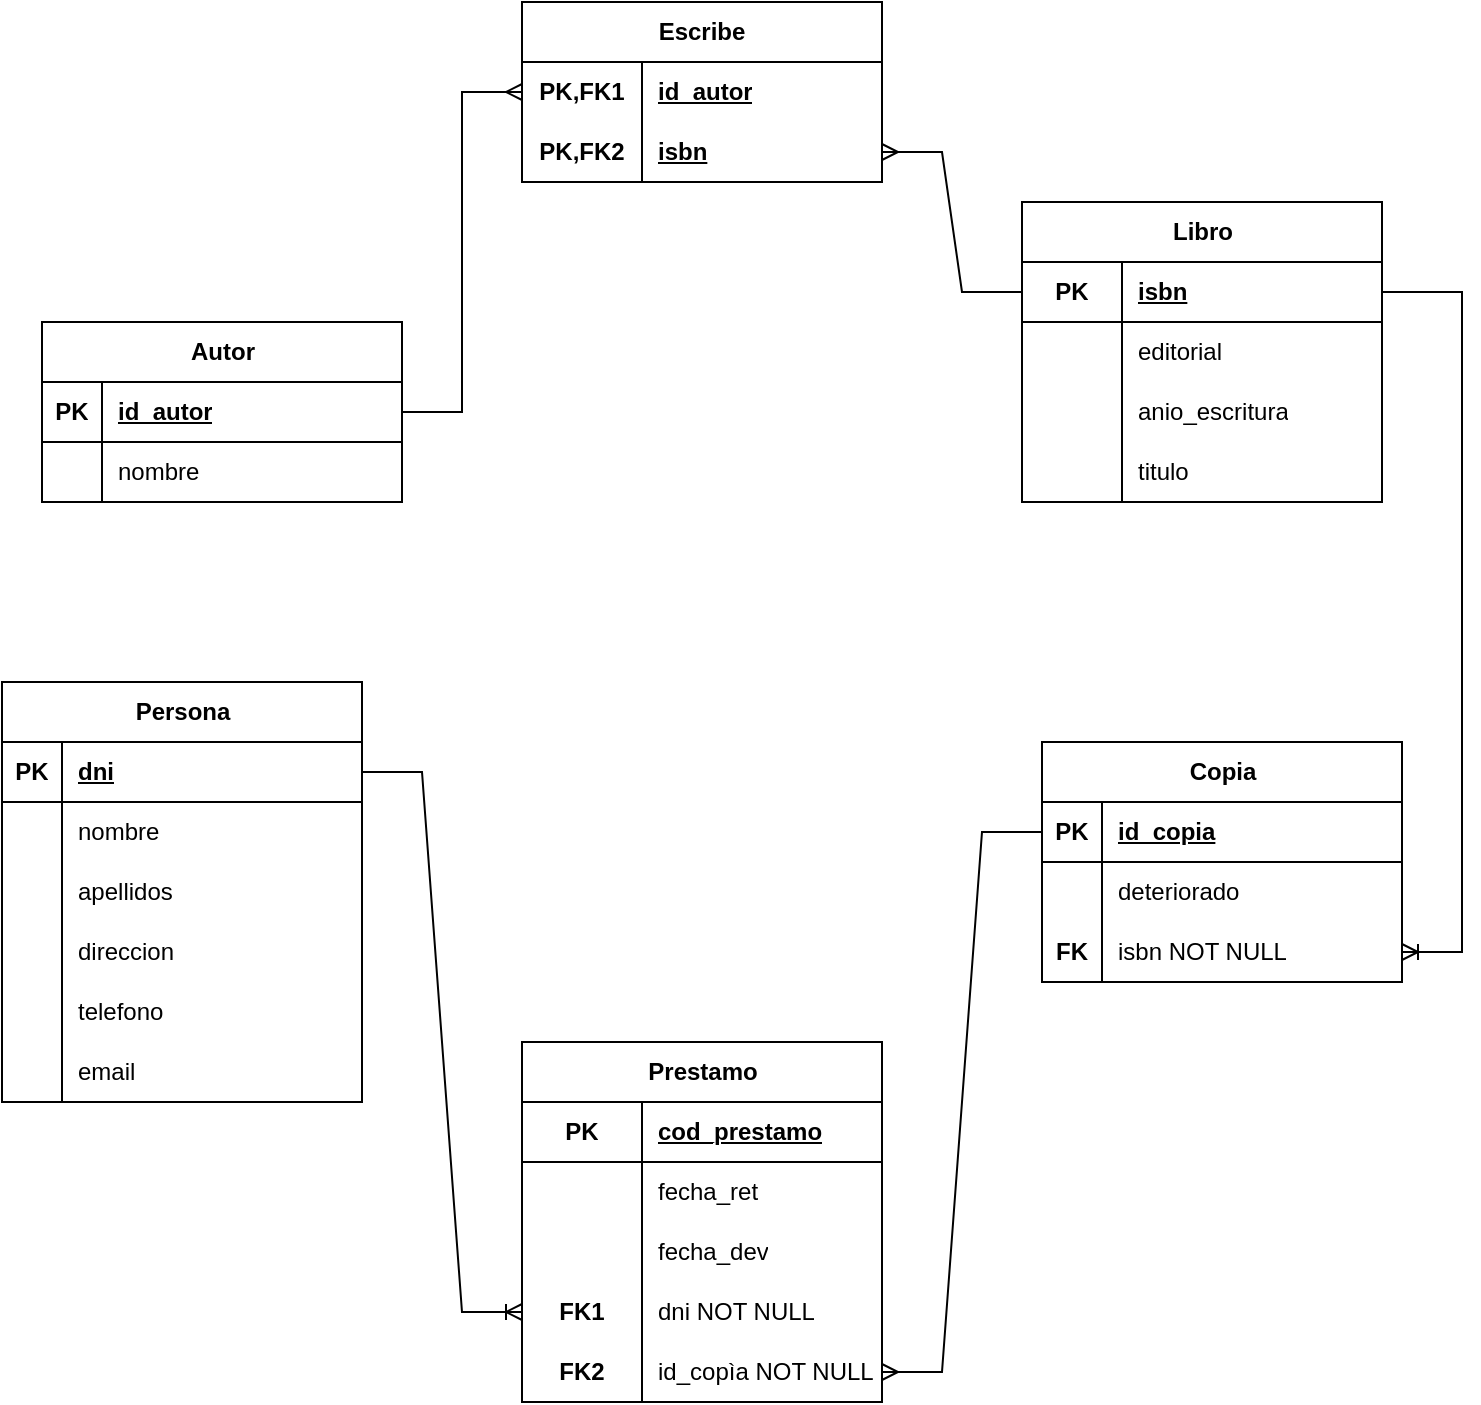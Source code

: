 <mxfile version="22.1.21" type="device">
  <diagram name="Página-1" id="P-5h5UV4D_t9oj7iMCKJ">
    <mxGraphModel dx="1434" dy="844" grid="1" gridSize="10" guides="1" tooltips="1" connect="1" arrows="1" fold="1" page="1" pageScale="1" pageWidth="827" pageHeight="1169" math="0" shadow="0">
      <root>
        <mxCell id="0" />
        <mxCell id="1" parent="0" />
        <mxCell id="MUojaJTW8JrNi8aAsuQx-83" value="Persona" style="shape=table;startSize=30;container=1;collapsible=1;childLayout=tableLayout;fixedRows=1;rowLines=0;fontStyle=1;align=center;resizeLast=1;html=1;" parent="1" vertex="1">
          <mxGeometry x="90" y="480" width="180" height="210" as="geometry" />
        </mxCell>
        <mxCell id="MUojaJTW8JrNi8aAsuQx-84" value="" style="shape=tableRow;horizontal=0;startSize=0;swimlaneHead=0;swimlaneBody=0;fillColor=none;collapsible=0;dropTarget=0;points=[[0,0.5],[1,0.5]];portConstraint=eastwest;top=0;left=0;right=0;bottom=1;" parent="MUojaJTW8JrNi8aAsuQx-83" vertex="1">
          <mxGeometry y="30" width="180" height="30" as="geometry" />
        </mxCell>
        <mxCell id="MUojaJTW8JrNi8aAsuQx-85" value="PK" style="shape=partialRectangle;connectable=0;fillColor=none;top=0;left=0;bottom=0;right=0;fontStyle=1;overflow=hidden;whiteSpace=wrap;html=1;" parent="MUojaJTW8JrNi8aAsuQx-84" vertex="1">
          <mxGeometry width="30" height="30" as="geometry">
            <mxRectangle width="30" height="30" as="alternateBounds" />
          </mxGeometry>
        </mxCell>
        <mxCell id="MUojaJTW8JrNi8aAsuQx-86" value="dni" style="shape=partialRectangle;connectable=0;fillColor=none;top=0;left=0;bottom=0;right=0;align=left;spacingLeft=6;fontStyle=5;overflow=hidden;whiteSpace=wrap;html=1;" parent="MUojaJTW8JrNi8aAsuQx-84" vertex="1">
          <mxGeometry x="30" width="150" height="30" as="geometry">
            <mxRectangle width="150" height="30" as="alternateBounds" />
          </mxGeometry>
        </mxCell>
        <mxCell id="MUojaJTW8JrNi8aAsuQx-87" value="" style="shape=tableRow;horizontal=0;startSize=0;swimlaneHead=0;swimlaneBody=0;fillColor=none;collapsible=0;dropTarget=0;points=[[0,0.5],[1,0.5]];portConstraint=eastwest;top=0;left=0;right=0;bottom=0;" parent="MUojaJTW8JrNi8aAsuQx-83" vertex="1">
          <mxGeometry y="60" width="180" height="30" as="geometry" />
        </mxCell>
        <mxCell id="MUojaJTW8JrNi8aAsuQx-88" value="" style="shape=partialRectangle;connectable=0;fillColor=none;top=0;left=0;bottom=0;right=0;editable=1;overflow=hidden;whiteSpace=wrap;html=1;" parent="MUojaJTW8JrNi8aAsuQx-87" vertex="1">
          <mxGeometry width="30" height="30" as="geometry">
            <mxRectangle width="30" height="30" as="alternateBounds" />
          </mxGeometry>
        </mxCell>
        <mxCell id="MUojaJTW8JrNi8aAsuQx-89" value="nombre" style="shape=partialRectangle;connectable=0;fillColor=none;top=0;left=0;bottom=0;right=0;align=left;spacingLeft=6;overflow=hidden;whiteSpace=wrap;html=1;" parent="MUojaJTW8JrNi8aAsuQx-87" vertex="1">
          <mxGeometry x="30" width="150" height="30" as="geometry">
            <mxRectangle width="150" height="30" as="alternateBounds" />
          </mxGeometry>
        </mxCell>
        <mxCell id="MUojaJTW8JrNi8aAsuQx-90" value="" style="shape=tableRow;horizontal=0;startSize=0;swimlaneHead=0;swimlaneBody=0;fillColor=none;collapsible=0;dropTarget=0;points=[[0,0.5],[1,0.5]];portConstraint=eastwest;top=0;left=0;right=0;bottom=0;" parent="MUojaJTW8JrNi8aAsuQx-83" vertex="1">
          <mxGeometry y="90" width="180" height="30" as="geometry" />
        </mxCell>
        <mxCell id="MUojaJTW8JrNi8aAsuQx-91" value="" style="shape=partialRectangle;connectable=0;fillColor=none;top=0;left=0;bottom=0;right=0;editable=1;overflow=hidden;whiteSpace=wrap;html=1;" parent="MUojaJTW8JrNi8aAsuQx-90" vertex="1">
          <mxGeometry width="30" height="30" as="geometry">
            <mxRectangle width="30" height="30" as="alternateBounds" />
          </mxGeometry>
        </mxCell>
        <mxCell id="MUojaJTW8JrNi8aAsuQx-92" value="apellidos" style="shape=partialRectangle;connectable=0;fillColor=none;top=0;left=0;bottom=0;right=0;align=left;spacingLeft=6;overflow=hidden;whiteSpace=wrap;html=1;" parent="MUojaJTW8JrNi8aAsuQx-90" vertex="1">
          <mxGeometry x="30" width="150" height="30" as="geometry">
            <mxRectangle width="150" height="30" as="alternateBounds" />
          </mxGeometry>
        </mxCell>
        <mxCell id="MUojaJTW8JrNi8aAsuQx-93" value="" style="shape=tableRow;horizontal=0;startSize=0;swimlaneHead=0;swimlaneBody=0;fillColor=none;collapsible=0;dropTarget=0;points=[[0,0.5],[1,0.5]];portConstraint=eastwest;top=0;left=0;right=0;bottom=0;" parent="MUojaJTW8JrNi8aAsuQx-83" vertex="1">
          <mxGeometry y="120" width="180" height="30" as="geometry" />
        </mxCell>
        <mxCell id="MUojaJTW8JrNi8aAsuQx-94" value="" style="shape=partialRectangle;connectable=0;fillColor=none;top=0;left=0;bottom=0;right=0;editable=1;overflow=hidden;whiteSpace=wrap;html=1;" parent="MUojaJTW8JrNi8aAsuQx-93" vertex="1">
          <mxGeometry width="30" height="30" as="geometry">
            <mxRectangle width="30" height="30" as="alternateBounds" />
          </mxGeometry>
        </mxCell>
        <mxCell id="MUojaJTW8JrNi8aAsuQx-95" value="direccion" style="shape=partialRectangle;connectable=0;fillColor=none;top=0;left=0;bottom=0;right=0;align=left;spacingLeft=6;overflow=hidden;whiteSpace=wrap;html=1;" parent="MUojaJTW8JrNi8aAsuQx-93" vertex="1">
          <mxGeometry x="30" width="150" height="30" as="geometry">
            <mxRectangle width="150" height="30" as="alternateBounds" />
          </mxGeometry>
        </mxCell>
        <mxCell id="MUojaJTW8JrNi8aAsuQx-123" value="" style="shape=tableRow;horizontal=0;startSize=0;swimlaneHead=0;swimlaneBody=0;fillColor=none;collapsible=0;dropTarget=0;points=[[0,0.5],[1,0.5]];portConstraint=eastwest;top=0;left=0;right=0;bottom=0;" parent="MUojaJTW8JrNi8aAsuQx-83" vertex="1">
          <mxGeometry y="150" width="180" height="30" as="geometry" />
        </mxCell>
        <mxCell id="MUojaJTW8JrNi8aAsuQx-124" value="" style="shape=partialRectangle;connectable=0;fillColor=none;top=0;left=0;bottom=0;right=0;editable=1;overflow=hidden;whiteSpace=wrap;html=1;" parent="MUojaJTW8JrNi8aAsuQx-123" vertex="1">
          <mxGeometry width="30" height="30" as="geometry">
            <mxRectangle width="30" height="30" as="alternateBounds" />
          </mxGeometry>
        </mxCell>
        <mxCell id="MUojaJTW8JrNi8aAsuQx-125" value="telefono" style="shape=partialRectangle;connectable=0;fillColor=none;top=0;left=0;bottom=0;right=0;align=left;spacingLeft=6;overflow=hidden;whiteSpace=wrap;html=1;" parent="MUojaJTW8JrNi8aAsuQx-123" vertex="1">
          <mxGeometry x="30" width="150" height="30" as="geometry">
            <mxRectangle width="150" height="30" as="alternateBounds" />
          </mxGeometry>
        </mxCell>
        <mxCell id="MUojaJTW8JrNi8aAsuQx-126" value="" style="shape=tableRow;horizontal=0;startSize=0;swimlaneHead=0;swimlaneBody=0;fillColor=none;collapsible=0;dropTarget=0;points=[[0,0.5],[1,0.5]];portConstraint=eastwest;top=0;left=0;right=0;bottom=0;" parent="MUojaJTW8JrNi8aAsuQx-83" vertex="1">
          <mxGeometry y="180" width="180" height="30" as="geometry" />
        </mxCell>
        <mxCell id="MUojaJTW8JrNi8aAsuQx-127" value="" style="shape=partialRectangle;connectable=0;fillColor=none;top=0;left=0;bottom=0;right=0;editable=1;overflow=hidden;whiteSpace=wrap;html=1;" parent="MUojaJTW8JrNi8aAsuQx-126" vertex="1">
          <mxGeometry width="30" height="30" as="geometry">
            <mxRectangle width="30" height="30" as="alternateBounds" />
          </mxGeometry>
        </mxCell>
        <mxCell id="MUojaJTW8JrNi8aAsuQx-128" value="email" style="shape=partialRectangle;connectable=0;fillColor=none;top=0;left=0;bottom=0;right=0;align=left;spacingLeft=6;overflow=hidden;whiteSpace=wrap;html=1;" parent="MUojaJTW8JrNi8aAsuQx-126" vertex="1">
          <mxGeometry x="30" width="150" height="30" as="geometry">
            <mxRectangle width="150" height="30" as="alternateBounds" />
          </mxGeometry>
        </mxCell>
        <mxCell id="MUojaJTW8JrNi8aAsuQx-44" value="Autor" style="shape=table;startSize=30;container=1;collapsible=1;childLayout=tableLayout;fixedRows=1;rowLines=0;fontStyle=1;align=center;resizeLast=1;html=1;" parent="1" vertex="1">
          <mxGeometry x="110" y="300" width="180" height="90" as="geometry" />
        </mxCell>
        <mxCell id="MUojaJTW8JrNi8aAsuQx-45" value="" style="shape=tableRow;horizontal=0;startSize=0;swimlaneHead=0;swimlaneBody=0;fillColor=none;collapsible=0;dropTarget=0;points=[[0,0.5],[1,0.5]];portConstraint=eastwest;top=0;left=0;right=0;bottom=1;" parent="MUojaJTW8JrNi8aAsuQx-44" vertex="1">
          <mxGeometry y="30" width="180" height="30" as="geometry" />
        </mxCell>
        <mxCell id="MUojaJTW8JrNi8aAsuQx-46" value="PK" style="shape=partialRectangle;connectable=0;fillColor=none;top=0;left=0;bottom=0;right=0;fontStyle=1;overflow=hidden;whiteSpace=wrap;html=1;" parent="MUojaJTW8JrNi8aAsuQx-45" vertex="1">
          <mxGeometry width="30" height="30" as="geometry">
            <mxRectangle width="30" height="30" as="alternateBounds" />
          </mxGeometry>
        </mxCell>
        <mxCell id="MUojaJTW8JrNi8aAsuQx-47" value="id_autor" style="shape=partialRectangle;connectable=0;fillColor=none;top=0;left=0;bottom=0;right=0;align=left;spacingLeft=6;fontStyle=5;overflow=hidden;whiteSpace=wrap;html=1;" parent="MUojaJTW8JrNi8aAsuQx-45" vertex="1">
          <mxGeometry x="30" width="150" height="30" as="geometry">
            <mxRectangle width="150" height="30" as="alternateBounds" />
          </mxGeometry>
        </mxCell>
        <mxCell id="MUojaJTW8JrNi8aAsuQx-48" value="" style="shape=tableRow;horizontal=0;startSize=0;swimlaneHead=0;swimlaneBody=0;fillColor=none;collapsible=0;dropTarget=0;points=[[0,0.5],[1,0.5]];portConstraint=eastwest;top=0;left=0;right=0;bottom=0;" parent="MUojaJTW8JrNi8aAsuQx-44" vertex="1">
          <mxGeometry y="60" width="180" height="30" as="geometry" />
        </mxCell>
        <mxCell id="MUojaJTW8JrNi8aAsuQx-49" value="" style="shape=partialRectangle;connectable=0;fillColor=none;top=0;left=0;bottom=0;right=0;editable=1;overflow=hidden;whiteSpace=wrap;html=1;" parent="MUojaJTW8JrNi8aAsuQx-48" vertex="1">
          <mxGeometry width="30" height="30" as="geometry">
            <mxRectangle width="30" height="30" as="alternateBounds" />
          </mxGeometry>
        </mxCell>
        <mxCell id="MUojaJTW8JrNi8aAsuQx-50" value="nombre" style="shape=partialRectangle;connectable=0;fillColor=none;top=0;left=0;bottom=0;right=0;align=left;spacingLeft=6;overflow=hidden;whiteSpace=wrap;html=1;" parent="MUojaJTW8JrNi8aAsuQx-48" vertex="1">
          <mxGeometry x="30" width="150" height="30" as="geometry">
            <mxRectangle width="150" height="30" as="alternateBounds" />
          </mxGeometry>
        </mxCell>
        <mxCell id="MUojaJTW8JrNi8aAsuQx-57" value="Libro" style="shape=table;startSize=30;container=1;collapsible=1;childLayout=tableLayout;fixedRows=1;rowLines=0;fontStyle=1;align=center;resizeLast=1;html=1;" parent="1" vertex="1">
          <mxGeometry x="600" y="240" width="180" height="150" as="geometry" />
        </mxCell>
        <mxCell id="MUojaJTW8JrNi8aAsuQx-58" value="" style="shape=tableRow;horizontal=0;startSize=0;swimlaneHead=0;swimlaneBody=0;fillColor=none;collapsible=0;dropTarget=0;points=[[0,0.5],[1,0.5]];portConstraint=eastwest;top=0;left=0;right=0;bottom=1;" parent="MUojaJTW8JrNi8aAsuQx-57" vertex="1">
          <mxGeometry y="30" width="180" height="30" as="geometry" />
        </mxCell>
        <mxCell id="MUojaJTW8JrNi8aAsuQx-59" value="PK" style="shape=partialRectangle;connectable=0;fillColor=none;top=0;left=0;bottom=0;right=0;fontStyle=1;overflow=hidden;whiteSpace=wrap;html=1;" parent="MUojaJTW8JrNi8aAsuQx-58" vertex="1">
          <mxGeometry width="50" height="30" as="geometry">
            <mxRectangle width="50" height="30" as="alternateBounds" />
          </mxGeometry>
        </mxCell>
        <mxCell id="MUojaJTW8JrNi8aAsuQx-60" value="isbn" style="shape=partialRectangle;connectable=0;fillColor=none;top=0;left=0;bottom=0;right=0;align=left;spacingLeft=6;fontStyle=5;overflow=hidden;whiteSpace=wrap;html=1;" parent="MUojaJTW8JrNi8aAsuQx-58" vertex="1">
          <mxGeometry x="50" width="130" height="30" as="geometry">
            <mxRectangle width="130" height="30" as="alternateBounds" />
          </mxGeometry>
        </mxCell>
        <mxCell id="MUojaJTW8JrNi8aAsuQx-61" value="" style="shape=tableRow;horizontal=0;startSize=0;swimlaneHead=0;swimlaneBody=0;fillColor=none;collapsible=0;dropTarget=0;points=[[0,0.5],[1,0.5]];portConstraint=eastwest;top=0;left=0;right=0;bottom=0;" parent="MUojaJTW8JrNi8aAsuQx-57" vertex="1">
          <mxGeometry y="60" width="180" height="30" as="geometry" />
        </mxCell>
        <mxCell id="MUojaJTW8JrNi8aAsuQx-62" value="" style="shape=partialRectangle;connectable=0;fillColor=none;top=0;left=0;bottom=0;right=0;editable=1;overflow=hidden;whiteSpace=wrap;html=1;" parent="MUojaJTW8JrNi8aAsuQx-61" vertex="1">
          <mxGeometry width="50" height="30" as="geometry">
            <mxRectangle width="50" height="30" as="alternateBounds" />
          </mxGeometry>
        </mxCell>
        <mxCell id="MUojaJTW8JrNi8aAsuQx-63" value="editorial" style="shape=partialRectangle;connectable=0;fillColor=none;top=0;left=0;bottom=0;right=0;align=left;spacingLeft=6;overflow=hidden;whiteSpace=wrap;html=1;" parent="MUojaJTW8JrNi8aAsuQx-61" vertex="1">
          <mxGeometry x="50" width="130" height="30" as="geometry">
            <mxRectangle width="130" height="30" as="alternateBounds" />
          </mxGeometry>
        </mxCell>
        <mxCell id="MUojaJTW8JrNi8aAsuQx-64" value="" style="shape=tableRow;horizontal=0;startSize=0;swimlaneHead=0;swimlaneBody=0;fillColor=none;collapsible=0;dropTarget=0;points=[[0,0.5],[1,0.5]];portConstraint=eastwest;top=0;left=0;right=0;bottom=0;" parent="MUojaJTW8JrNi8aAsuQx-57" vertex="1">
          <mxGeometry y="90" width="180" height="30" as="geometry" />
        </mxCell>
        <mxCell id="MUojaJTW8JrNi8aAsuQx-65" value="" style="shape=partialRectangle;connectable=0;fillColor=none;top=0;left=0;bottom=0;right=0;editable=1;overflow=hidden;whiteSpace=wrap;html=1;" parent="MUojaJTW8JrNi8aAsuQx-64" vertex="1">
          <mxGeometry width="50" height="30" as="geometry">
            <mxRectangle width="50" height="30" as="alternateBounds" />
          </mxGeometry>
        </mxCell>
        <mxCell id="MUojaJTW8JrNi8aAsuQx-66" value="anio_escritura" style="shape=partialRectangle;connectable=0;fillColor=none;top=0;left=0;bottom=0;right=0;align=left;spacingLeft=6;overflow=hidden;whiteSpace=wrap;html=1;" parent="MUojaJTW8JrNi8aAsuQx-64" vertex="1">
          <mxGeometry x="50" width="130" height="30" as="geometry">
            <mxRectangle width="130" height="30" as="alternateBounds" />
          </mxGeometry>
        </mxCell>
        <mxCell id="MUojaJTW8JrNi8aAsuQx-67" value="" style="shape=tableRow;horizontal=0;startSize=0;swimlaneHead=0;swimlaneBody=0;fillColor=none;collapsible=0;dropTarget=0;points=[[0,0.5],[1,0.5]];portConstraint=eastwest;top=0;left=0;right=0;bottom=0;" parent="MUojaJTW8JrNi8aAsuQx-57" vertex="1">
          <mxGeometry y="120" width="180" height="30" as="geometry" />
        </mxCell>
        <mxCell id="MUojaJTW8JrNi8aAsuQx-68" value="" style="shape=partialRectangle;connectable=0;fillColor=none;top=0;left=0;bottom=0;right=0;editable=1;overflow=hidden;whiteSpace=wrap;html=1;" parent="MUojaJTW8JrNi8aAsuQx-67" vertex="1">
          <mxGeometry width="50" height="30" as="geometry">
            <mxRectangle width="50" height="30" as="alternateBounds" />
          </mxGeometry>
        </mxCell>
        <mxCell id="MUojaJTW8JrNi8aAsuQx-69" value="titulo" style="shape=partialRectangle;connectable=0;fillColor=none;top=0;left=0;bottom=0;right=0;align=left;spacingLeft=6;overflow=hidden;whiteSpace=wrap;html=1;" parent="MUojaJTW8JrNi8aAsuQx-67" vertex="1">
          <mxGeometry x="50" width="130" height="30" as="geometry">
            <mxRectangle width="130" height="30" as="alternateBounds" />
          </mxGeometry>
        </mxCell>
        <mxCell id="MUojaJTW8JrNi8aAsuQx-70" value="Copia" style="shape=table;startSize=30;container=1;collapsible=1;childLayout=tableLayout;fixedRows=1;rowLines=0;fontStyle=1;align=center;resizeLast=1;html=1;" parent="1" vertex="1">
          <mxGeometry x="610" y="510" width="180" height="120" as="geometry" />
        </mxCell>
        <mxCell id="MUojaJTW8JrNi8aAsuQx-71" value="" style="shape=tableRow;horizontal=0;startSize=0;swimlaneHead=0;swimlaneBody=0;fillColor=none;collapsible=0;dropTarget=0;points=[[0,0.5],[1,0.5]];portConstraint=eastwest;top=0;left=0;right=0;bottom=1;" parent="MUojaJTW8JrNi8aAsuQx-70" vertex="1">
          <mxGeometry y="30" width="180" height="30" as="geometry" />
        </mxCell>
        <mxCell id="MUojaJTW8JrNi8aAsuQx-72" value="PK" style="shape=partialRectangle;connectable=0;fillColor=none;top=0;left=0;bottom=0;right=0;fontStyle=1;overflow=hidden;whiteSpace=wrap;html=1;" parent="MUojaJTW8JrNi8aAsuQx-71" vertex="1">
          <mxGeometry width="30" height="30" as="geometry">
            <mxRectangle width="30" height="30" as="alternateBounds" />
          </mxGeometry>
        </mxCell>
        <mxCell id="MUojaJTW8JrNi8aAsuQx-73" value="id_copia" style="shape=partialRectangle;connectable=0;fillColor=none;top=0;left=0;bottom=0;right=0;align=left;spacingLeft=6;fontStyle=5;overflow=hidden;whiteSpace=wrap;html=1;" parent="MUojaJTW8JrNi8aAsuQx-71" vertex="1">
          <mxGeometry x="30" width="150" height="30" as="geometry">
            <mxRectangle width="150" height="30" as="alternateBounds" />
          </mxGeometry>
        </mxCell>
        <mxCell id="MUojaJTW8JrNi8aAsuQx-74" value="" style="shape=tableRow;horizontal=0;startSize=0;swimlaneHead=0;swimlaneBody=0;fillColor=none;collapsible=0;dropTarget=0;points=[[0,0.5],[1,0.5]];portConstraint=eastwest;top=0;left=0;right=0;bottom=0;" parent="MUojaJTW8JrNi8aAsuQx-70" vertex="1">
          <mxGeometry y="60" width="180" height="30" as="geometry" />
        </mxCell>
        <mxCell id="MUojaJTW8JrNi8aAsuQx-75" value="" style="shape=partialRectangle;connectable=0;fillColor=none;top=0;left=0;bottom=0;right=0;editable=1;overflow=hidden;whiteSpace=wrap;html=1;" parent="MUojaJTW8JrNi8aAsuQx-74" vertex="1">
          <mxGeometry width="30" height="30" as="geometry">
            <mxRectangle width="30" height="30" as="alternateBounds" />
          </mxGeometry>
        </mxCell>
        <mxCell id="MUojaJTW8JrNi8aAsuQx-76" value="deteriorado" style="shape=partialRectangle;connectable=0;fillColor=none;top=0;left=0;bottom=0;right=0;align=left;spacingLeft=6;overflow=hidden;whiteSpace=wrap;html=1;" parent="MUojaJTW8JrNi8aAsuQx-74" vertex="1">
          <mxGeometry x="30" width="150" height="30" as="geometry">
            <mxRectangle width="150" height="30" as="alternateBounds" />
          </mxGeometry>
        </mxCell>
        <mxCell id="MUojaJTW8JrNi8aAsuQx-134" value="" style="shape=tableRow;horizontal=0;startSize=0;swimlaneHead=0;swimlaneBody=0;fillColor=none;collapsible=0;dropTarget=0;points=[[0,0.5],[1,0.5]];portConstraint=eastwest;top=0;left=0;right=0;bottom=0;" parent="MUojaJTW8JrNi8aAsuQx-70" vertex="1">
          <mxGeometry y="90" width="180" height="30" as="geometry" />
        </mxCell>
        <mxCell id="MUojaJTW8JrNi8aAsuQx-135" value="&lt;b&gt;FK&lt;/b&gt;" style="shape=partialRectangle;connectable=0;fillColor=none;top=0;left=0;bottom=0;right=0;editable=1;overflow=hidden;whiteSpace=wrap;html=1;" parent="MUojaJTW8JrNi8aAsuQx-134" vertex="1">
          <mxGeometry width="30" height="30" as="geometry">
            <mxRectangle width="30" height="30" as="alternateBounds" />
          </mxGeometry>
        </mxCell>
        <mxCell id="MUojaJTW8JrNi8aAsuQx-136" value="isbn NOT NULL" style="shape=partialRectangle;connectable=0;fillColor=none;top=0;left=0;bottom=0;right=0;align=left;spacingLeft=6;overflow=hidden;whiteSpace=wrap;html=1;" parent="MUojaJTW8JrNi8aAsuQx-134" vertex="1">
          <mxGeometry x="30" width="150" height="30" as="geometry">
            <mxRectangle width="150" height="30" as="alternateBounds" />
          </mxGeometry>
        </mxCell>
        <mxCell id="MUojaJTW8JrNi8aAsuQx-96" value="Prestamo" style="shape=table;startSize=30;container=1;collapsible=1;childLayout=tableLayout;fixedRows=1;rowLines=0;fontStyle=1;align=center;resizeLast=1;html=1;" parent="1" vertex="1">
          <mxGeometry x="350" y="660" width="180" height="180" as="geometry" />
        </mxCell>
        <mxCell id="MUojaJTW8JrNi8aAsuQx-97" value="" style="shape=tableRow;horizontal=0;startSize=0;swimlaneHead=0;swimlaneBody=0;fillColor=none;collapsible=0;dropTarget=0;points=[[0,0.5],[1,0.5]];portConstraint=eastwest;top=0;left=0;right=0;bottom=1;" parent="MUojaJTW8JrNi8aAsuQx-96" vertex="1">
          <mxGeometry y="30" width="180" height="30" as="geometry" />
        </mxCell>
        <mxCell id="MUojaJTW8JrNi8aAsuQx-98" value="PK" style="shape=partialRectangle;connectable=0;fillColor=none;top=0;left=0;bottom=0;right=0;fontStyle=1;overflow=hidden;whiteSpace=wrap;html=1;" parent="MUojaJTW8JrNi8aAsuQx-97" vertex="1">
          <mxGeometry width="60" height="30" as="geometry">
            <mxRectangle width="60" height="30" as="alternateBounds" />
          </mxGeometry>
        </mxCell>
        <mxCell id="MUojaJTW8JrNi8aAsuQx-99" value="cod_prestamo" style="shape=partialRectangle;connectable=0;fillColor=none;top=0;left=0;bottom=0;right=0;align=left;spacingLeft=6;fontStyle=5;overflow=hidden;whiteSpace=wrap;html=1;" parent="MUojaJTW8JrNi8aAsuQx-97" vertex="1">
          <mxGeometry x="60" width="120" height="30" as="geometry">
            <mxRectangle width="120" height="30" as="alternateBounds" />
          </mxGeometry>
        </mxCell>
        <mxCell id="MUojaJTW8JrNi8aAsuQx-100" value="" style="shape=tableRow;horizontal=0;startSize=0;swimlaneHead=0;swimlaneBody=0;fillColor=none;collapsible=0;dropTarget=0;points=[[0,0.5],[1,0.5]];portConstraint=eastwest;top=0;left=0;right=0;bottom=0;" parent="MUojaJTW8JrNi8aAsuQx-96" vertex="1">
          <mxGeometry y="60" width="180" height="30" as="geometry" />
        </mxCell>
        <mxCell id="MUojaJTW8JrNi8aAsuQx-101" value="" style="shape=partialRectangle;connectable=0;fillColor=none;top=0;left=0;bottom=0;right=0;editable=1;overflow=hidden;whiteSpace=wrap;html=1;" parent="MUojaJTW8JrNi8aAsuQx-100" vertex="1">
          <mxGeometry width="60" height="30" as="geometry">
            <mxRectangle width="60" height="30" as="alternateBounds" />
          </mxGeometry>
        </mxCell>
        <mxCell id="MUojaJTW8JrNi8aAsuQx-102" value="fecha_ret" style="shape=partialRectangle;connectable=0;fillColor=none;top=0;left=0;bottom=0;right=0;align=left;spacingLeft=6;overflow=hidden;whiteSpace=wrap;html=1;" parent="MUojaJTW8JrNi8aAsuQx-100" vertex="1">
          <mxGeometry x="60" width="120" height="30" as="geometry">
            <mxRectangle width="120" height="30" as="alternateBounds" />
          </mxGeometry>
        </mxCell>
        <mxCell id="MUojaJTW8JrNi8aAsuQx-103" value="" style="shape=tableRow;horizontal=0;startSize=0;swimlaneHead=0;swimlaneBody=0;fillColor=none;collapsible=0;dropTarget=0;points=[[0,0.5],[1,0.5]];portConstraint=eastwest;top=0;left=0;right=0;bottom=0;" parent="MUojaJTW8JrNi8aAsuQx-96" vertex="1">
          <mxGeometry y="90" width="180" height="30" as="geometry" />
        </mxCell>
        <mxCell id="MUojaJTW8JrNi8aAsuQx-104" value="" style="shape=partialRectangle;connectable=0;fillColor=none;top=0;left=0;bottom=0;right=0;editable=1;overflow=hidden;whiteSpace=wrap;html=1;" parent="MUojaJTW8JrNi8aAsuQx-103" vertex="1">
          <mxGeometry width="60" height="30" as="geometry">
            <mxRectangle width="60" height="30" as="alternateBounds" />
          </mxGeometry>
        </mxCell>
        <mxCell id="MUojaJTW8JrNi8aAsuQx-105" value="fecha_dev" style="shape=partialRectangle;connectable=0;fillColor=none;top=0;left=0;bottom=0;right=0;align=left;spacingLeft=6;overflow=hidden;whiteSpace=wrap;html=1;" parent="MUojaJTW8JrNi8aAsuQx-103" vertex="1">
          <mxGeometry x="60" width="120" height="30" as="geometry">
            <mxRectangle width="120" height="30" as="alternateBounds" />
          </mxGeometry>
        </mxCell>
        <mxCell id="MUojaJTW8JrNi8aAsuQx-138" value="" style="shape=tableRow;horizontal=0;startSize=0;swimlaneHead=0;swimlaneBody=0;fillColor=none;collapsible=0;dropTarget=0;points=[[0,0.5],[1,0.5]];portConstraint=eastwest;top=0;left=0;right=0;bottom=0;" parent="MUojaJTW8JrNi8aAsuQx-96" vertex="1">
          <mxGeometry y="120" width="180" height="30" as="geometry" />
        </mxCell>
        <mxCell id="MUojaJTW8JrNi8aAsuQx-139" value="&lt;b&gt;FK1&lt;/b&gt;" style="shape=partialRectangle;connectable=0;fillColor=none;top=0;left=0;bottom=0;right=0;editable=1;overflow=hidden;whiteSpace=wrap;html=1;" parent="MUojaJTW8JrNi8aAsuQx-138" vertex="1">
          <mxGeometry width="60" height="30" as="geometry">
            <mxRectangle width="60" height="30" as="alternateBounds" />
          </mxGeometry>
        </mxCell>
        <mxCell id="MUojaJTW8JrNi8aAsuQx-140" value="dni NOT NULL" style="shape=partialRectangle;connectable=0;fillColor=none;top=0;left=0;bottom=0;right=0;align=left;spacingLeft=6;overflow=hidden;whiteSpace=wrap;html=1;" parent="MUojaJTW8JrNi8aAsuQx-138" vertex="1">
          <mxGeometry x="60" width="120" height="30" as="geometry">
            <mxRectangle width="120" height="30" as="alternateBounds" />
          </mxGeometry>
        </mxCell>
        <mxCell id="MUojaJTW8JrNi8aAsuQx-141" value="" style="shape=tableRow;horizontal=0;startSize=0;swimlaneHead=0;swimlaneBody=0;fillColor=none;collapsible=0;dropTarget=0;points=[[0,0.5],[1,0.5]];portConstraint=eastwest;top=0;left=0;right=0;bottom=0;" parent="MUojaJTW8JrNi8aAsuQx-96" vertex="1">
          <mxGeometry y="150" width="180" height="30" as="geometry" />
        </mxCell>
        <mxCell id="MUojaJTW8JrNi8aAsuQx-142" value="&lt;b&gt;FK2&lt;/b&gt;" style="shape=partialRectangle;connectable=0;fillColor=none;top=0;left=0;bottom=0;right=0;editable=1;overflow=hidden;whiteSpace=wrap;html=1;" parent="MUojaJTW8JrNi8aAsuQx-141" vertex="1">
          <mxGeometry width="60" height="30" as="geometry">
            <mxRectangle width="60" height="30" as="alternateBounds" />
          </mxGeometry>
        </mxCell>
        <mxCell id="MUojaJTW8JrNi8aAsuQx-143" value="id_copìa NOT NULL" style="shape=partialRectangle;connectable=0;fillColor=none;top=0;left=0;bottom=0;right=0;align=left;spacingLeft=6;overflow=hidden;whiteSpace=wrap;html=1;" parent="MUojaJTW8JrNi8aAsuQx-141" vertex="1">
          <mxGeometry x="60" width="120" height="30" as="geometry">
            <mxRectangle width="120" height="30" as="alternateBounds" />
          </mxGeometry>
        </mxCell>
        <mxCell id="MUojaJTW8JrNi8aAsuQx-137" value="" style="edgeStyle=entityRelationEdgeStyle;fontSize=12;html=1;endArrow=ERoneToMany;rounded=0;exitX=1;exitY=0.5;exitDx=0;exitDy=0;" parent="1" source="MUojaJTW8JrNi8aAsuQx-58" target="MUojaJTW8JrNi8aAsuQx-134" edge="1">
          <mxGeometry width="100" height="100" relative="1" as="geometry">
            <mxPoint x="560" y="285" as="sourcePoint" />
            <mxPoint x="570" y="735" as="targetPoint" />
            <Array as="points">
              <mxPoint x="460" y="435" />
              <mxPoint x="470" y="430" />
              <mxPoint x="470" y="420" />
            </Array>
          </mxGeometry>
        </mxCell>
        <mxCell id="MjTyHRkaRFNQ1L1-1XYb-1" value="Escribe&lt;br&gt;" style="shape=table;startSize=30;container=1;collapsible=1;childLayout=tableLayout;fixedRows=1;rowLines=0;fontStyle=1;align=center;resizeLast=1;html=1;whiteSpace=wrap;" vertex="1" parent="1">
          <mxGeometry x="350" y="140" width="180" height="90" as="geometry" />
        </mxCell>
        <mxCell id="MjTyHRkaRFNQ1L1-1XYb-2" value="" style="shape=tableRow;horizontal=0;startSize=0;swimlaneHead=0;swimlaneBody=0;fillColor=none;collapsible=0;dropTarget=0;points=[[0,0.5],[1,0.5]];portConstraint=eastwest;top=0;left=0;right=0;bottom=0;html=1;" vertex="1" parent="MjTyHRkaRFNQ1L1-1XYb-1">
          <mxGeometry y="30" width="180" height="30" as="geometry" />
        </mxCell>
        <mxCell id="MjTyHRkaRFNQ1L1-1XYb-3" value="PK,FK1" style="shape=partialRectangle;connectable=0;fillColor=none;top=0;left=0;bottom=0;right=0;fontStyle=1;overflow=hidden;html=1;whiteSpace=wrap;" vertex="1" parent="MjTyHRkaRFNQ1L1-1XYb-2">
          <mxGeometry width="60" height="30" as="geometry">
            <mxRectangle width="60" height="30" as="alternateBounds" />
          </mxGeometry>
        </mxCell>
        <mxCell id="MjTyHRkaRFNQ1L1-1XYb-4" value="id_autor" style="shape=partialRectangle;connectable=0;fillColor=none;top=0;left=0;bottom=0;right=0;align=left;spacingLeft=6;fontStyle=5;overflow=hidden;html=1;whiteSpace=wrap;" vertex="1" parent="MjTyHRkaRFNQ1L1-1XYb-2">
          <mxGeometry x="60" width="120" height="30" as="geometry">
            <mxRectangle width="120" height="30" as="alternateBounds" />
          </mxGeometry>
        </mxCell>
        <mxCell id="MjTyHRkaRFNQ1L1-1XYb-5" value="" style="shape=tableRow;horizontal=0;startSize=0;swimlaneHead=0;swimlaneBody=0;fillColor=none;collapsible=0;dropTarget=0;points=[[0,0.5],[1,0.5]];portConstraint=eastwest;top=0;left=0;right=0;bottom=1;html=1;" vertex="1" parent="MjTyHRkaRFNQ1L1-1XYb-1">
          <mxGeometry y="60" width="180" height="30" as="geometry" />
        </mxCell>
        <mxCell id="MjTyHRkaRFNQ1L1-1XYb-6" value="PK,FK2" style="shape=partialRectangle;connectable=0;fillColor=none;top=0;left=0;bottom=0;right=0;fontStyle=1;overflow=hidden;html=1;whiteSpace=wrap;" vertex="1" parent="MjTyHRkaRFNQ1L1-1XYb-5">
          <mxGeometry width="60" height="30" as="geometry">
            <mxRectangle width="60" height="30" as="alternateBounds" />
          </mxGeometry>
        </mxCell>
        <mxCell id="MjTyHRkaRFNQ1L1-1XYb-7" value="isbn" style="shape=partialRectangle;connectable=0;fillColor=none;top=0;left=0;bottom=0;right=0;align=left;spacingLeft=6;fontStyle=5;overflow=hidden;html=1;whiteSpace=wrap;" vertex="1" parent="MjTyHRkaRFNQ1L1-1XYb-5">
          <mxGeometry x="60" width="120" height="30" as="geometry">
            <mxRectangle width="120" height="30" as="alternateBounds" />
          </mxGeometry>
        </mxCell>
        <mxCell id="MjTyHRkaRFNQ1L1-1XYb-14" value="" style="edgeStyle=entityRelationEdgeStyle;fontSize=12;html=1;endArrow=ERmany;rounded=0;" edge="1" parent="1" source="MUojaJTW8JrNi8aAsuQx-45" target="MjTyHRkaRFNQ1L1-1XYb-2">
          <mxGeometry width="100" height="100" relative="1" as="geometry">
            <mxPoint x="360" y="480" as="sourcePoint" />
            <mxPoint x="460" y="380" as="targetPoint" />
          </mxGeometry>
        </mxCell>
        <mxCell id="MjTyHRkaRFNQ1L1-1XYb-15" value="" style="edgeStyle=entityRelationEdgeStyle;fontSize=12;html=1;endArrow=ERmany;rounded=0;" edge="1" parent="1" source="MUojaJTW8JrNi8aAsuQx-58" target="MjTyHRkaRFNQ1L1-1XYb-5">
          <mxGeometry width="100" height="100" relative="1" as="geometry">
            <mxPoint x="510" y="370" as="sourcePoint" />
            <mxPoint x="610" y="270" as="targetPoint" />
          </mxGeometry>
        </mxCell>
        <mxCell id="MjTyHRkaRFNQ1L1-1XYb-16" value="" style="edgeStyle=entityRelationEdgeStyle;fontSize=12;html=1;endArrow=ERmany;rounded=0;" edge="1" parent="1" source="MUojaJTW8JrNi8aAsuQx-71" target="MUojaJTW8JrNi8aAsuQx-141">
          <mxGeometry width="100" height="100" relative="1" as="geometry">
            <mxPoint x="360" y="480" as="sourcePoint" />
            <mxPoint x="460" y="380" as="targetPoint" />
          </mxGeometry>
        </mxCell>
        <mxCell id="MjTyHRkaRFNQ1L1-1XYb-20" value="" style="edgeStyle=entityRelationEdgeStyle;fontSize=12;html=1;endArrow=ERoneToMany;rounded=0;" edge="1" parent="1" source="MUojaJTW8JrNi8aAsuQx-84" target="MUojaJTW8JrNi8aAsuQx-138">
          <mxGeometry width="100" height="100" relative="1" as="geometry">
            <mxPoint x="360" y="480" as="sourcePoint" />
            <mxPoint x="460" y="380" as="targetPoint" />
          </mxGeometry>
        </mxCell>
      </root>
    </mxGraphModel>
  </diagram>
</mxfile>
